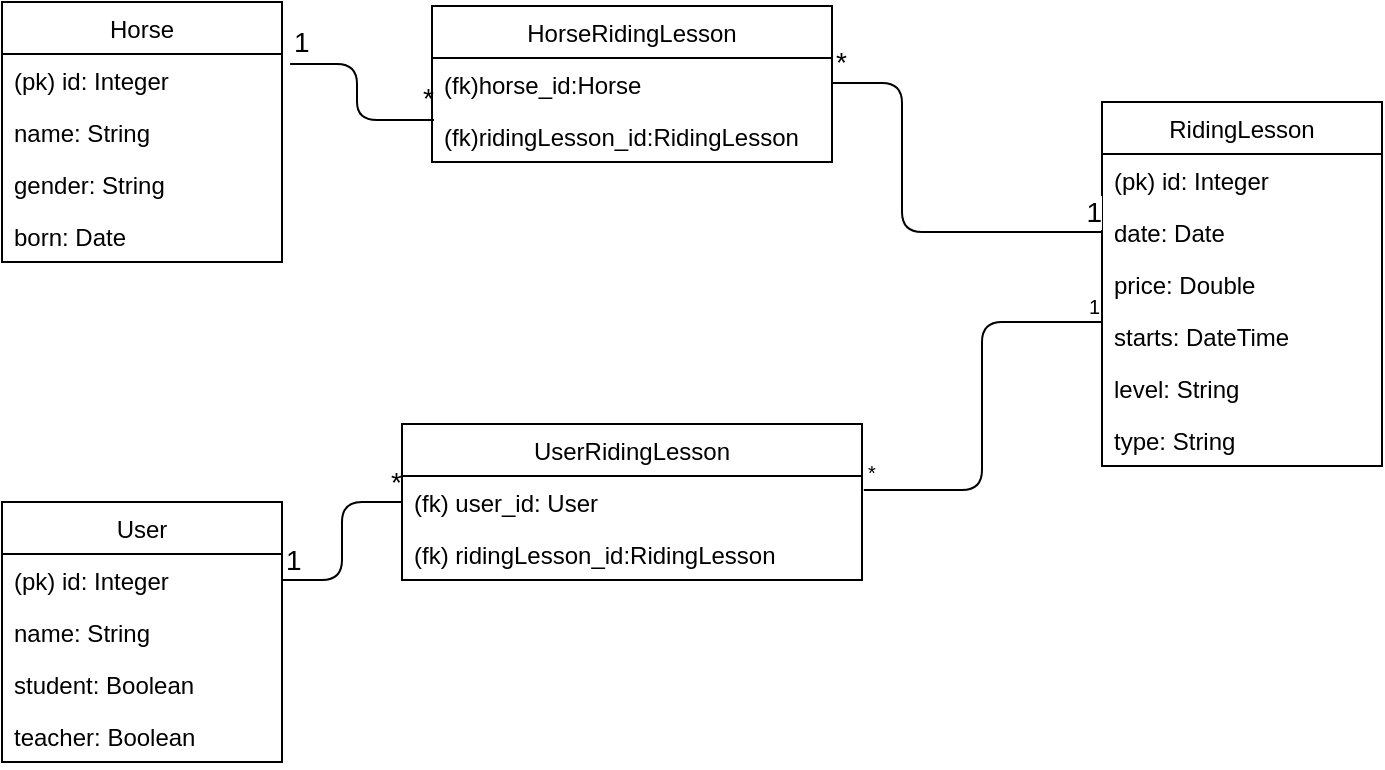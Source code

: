 <mxfile version="12.2.2" type="device" pages="1"><diagram id="0kUDJP9Dhow7Rr0g0vtq" name="Page-1"><mxGraphModel dx="801" dy="811" grid="1" gridSize="10" guides="1" tooltips="1" connect="1" arrows="1" fold="1" page="1" pageScale="1" pageWidth="827" pageHeight="1169" math="0" shadow="0"><root><mxCell id="0"/><mxCell id="1" parent="0"/><mxCell id="8sRZ-CtRjhb6g2Knw_R--1" value="Horse" style="swimlane;fontStyle=0;childLayout=stackLayout;horizontal=1;startSize=26;fillColor=none;horizontalStack=0;resizeParent=1;resizeParentMax=0;resizeLast=0;collapsible=1;marginBottom=0;" vertex="1" parent="1"><mxGeometry x="90" y="110" width="140" height="130" as="geometry"/></mxCell><mxCell id="8sRZ-CtRjhb6g2Knw_R--2" value="(pk) id: Integer" style="text;strokeColor=none;fillColor=none;align=left;verticalAlign=top;spacingLeft=4;spacingRight=4;overflow=hidden;rotatable=0;points=[[0,0.5],[1,0.5]];portConstraint=eastwest;" vertex="1" parent="8sRZ-CtRjhb6g2Knw_R--1"><mxGeometry y="26" width="140" height="26" as="geometry"/></mxCell><mxCell id="8sRZ-CtRjhb6g2Knw_R--3" value="name: String" style="text;strokeColor=none;fillColor=none;align=left;verticalAlign=top;spacingLeft=4;spacingRight=4;overflow=hidden;rotatable=0;points=[[0,0.5],[1,0.5]];portConstraint=eastwest;" vertex="1" parent="8sRZ-CtRjhb6g2Knw_R--1"><mxGeometry y="52" width="140" height="26" as="geometry"/></mxCell><mxCell id="8sRZ-CtRjhb6g2Knw_R--4" value="gender: String" style="text;strokeColor=none;fillColor=none;align=left;verticalAlign=top;spacingLeft=4;spacingRight=4;overflow=hidden;rotatable=0;points=[[0,0.5],[1,0.5]];portConstraint=eastwest;" vertex="1" parent="8sRZ-CtRjhb6g2Knw_R--1"><mxGeometry y="78" width="140" height="26" as="geometry"/></mxCell><mxCell id="8sRZ-CtRjhb6g2Knw_R--5" value="born: Date" style="text;strokeColor=none;fillColor=none;align=left;verticalAlign=top;spacingLeft=4;spacingRight=4;overflow=hidden;rotatable=0;points=[[0,0.5],[1,0.5]];portConstraint=eastwest;" vertex="1" parent="8sRZ-CtRjhb6g2Knw_R--1"><mxGeometry y="104" width="140" height="26" as="geometry"/></mxCell><mxCell id="8sRZ-CtRjhb6g2Knw_R--6" value="User" style="swimlane;fontStyle=0;childLayout=stackLayout;horizontal=1;startSize=26;fillColor=none;horizontalStack=0;resizeParent=1;resizeParentMax=0;resizeLast=0;collapsible=1;marginBottom=0;" vertex="1" parent="1"><mxGeometry x="90" y="360" width="140" height="130" as="geometry"/></mxCell><mxCell id="8sRZ-CtRjhb6g2Knw_R--7" value="(pk) id: Integer" style="text;strokeColor=none;fillColor=none;align=left;verticalAlign=top;spacingLeft=4;spacingRight=4;overflow=hidden;rotatable=0;points=[[0,0.5],[1,0.5]];portConstraint=eastwest;" vertex="1" parent="8sRZ-CtRjhb6g2Knw_R--6"><mxGeometry y="26" width="140" height="26" as="geometry"/></mxCell><mxCell id="8sRZ-CtRjhb6g2Knw_R--8" value="name: String" style="text;strokeColor=none;fillColor=none;align=left;verticalAlign=top;spacingLeft=4;spacingRight=4;overflow=hidden;rotatable=0;points=[[0,0.5],[1,0.5]];portConstraint=eastwest;" vertex="1" parent="8sRZ-CtRjhb6g2Knw_R--6"><mxGeometry y="52" width="140" height="26" as="geometry"/></mxCell><mxCell id="8sRZ-CtRjhb6g2Knw_R--21" value="student: Boolean" style="text;strokeColor=none;fillColor=none;align=left;verticalAlign=top;spacingLeft=4;spacingRight=4;overflow=hidden;rotatable=0;points=[[0,0.5],[1,0.5]];portConstraint=eastwest;" vertex="1" parent="8sRZ-CtRjhb6g2Knw_R--6"><mxGeometry y="78" width="140" height="26" as="geometry"/></mxCell><mxCell id="8sRZ-CtRjhb6g2Knw_R--22" value="teacher: Boolean" style="text;strokeColor=none;fillColor=none;align=left;verticalAlign=top;spacingLeft=4;spacingRight=4;overflow=hidden;rotatable=0;points=[[0,0.5],[1,0.5]];portConstraint=eastwest;" vertex="1" parent="8sRZ-CtRjhb6g2Knw_R--6"><mxGeometry y="104" width="140" height="26" as="geometry"/></mxCell><mxCell id="8sRZ-CtRjhb6g2Knw_R--10" value="RidingLesson" style="swimlane;fontStyle=0;childLayout=stackLayout;horizontal=1;startSize=26;fillColor=none;horizontalStack=0;resizeParent=1;resizeParentMax=0;resizeLast=0;collapsible=1;marginBottom=0;" vertex="1" parent="1"><mxGeometry x="640" y="160" width="140" height="182" as="geometry"/></mxCell><mxCell id="8sRZ-CtRjhb6g2Knw_R--11" value="(pk) id: Integer" style="text;strokeColor=none;fillColor=none;align=left;verticalAlign=top;spacingLeft=4;spacingRight=4;overflow=hidden;rotatable=0;points=[[0,0.5],[1,0.5]];portConstraint=eastwest;" vertex="1" parent="8sRZ-CtRjhb6g2Knw_R--10"><mxGeometry y="26" width="140" height="26" as="geometry"/></mxCell><mxCell id="8sRZ-CtRjhb6g2Knw_R--12" value="date: Date" style="text;strokeColor=none;fillColor=none;align=left;verticalAlign=top;spacingLeft=4;spacingRight=4;overflow=hidden;rotatable=0;points=[[0,0.5],[1,0.5]];portConstraint=eastwest;" vertex="1" parent="8sRZ-CtRjhb6g2Knw_R--10"><mxGeometry y="52" width="140" height="26" as="geometry"/></mxCell><mxCell id="8sRZ-CtRjhb6g2Knw_R--13" value="price: Double" style="text;strokeColor=none;fillColor=none;align=left;verticalAlign=top;spacingLeft=4;spacingRight=4;overflow=hidden;rotatable=0;points=[[0,0.5],[1,0.5]];portConstraint=eastwest;" vertex="1" parent="8sRZ-CtRjhb6g2Knw_R--10"><mxGeometry y="78" width="140" height="26" as="geometry"/></mxCell><mxCell id="8sRZ-CtRjhb6g2Knw_R--14" value="starts: DateTime" style="text;strokeColor=none;fillColor=none;align=left;verticalAlign=top;spacingLeft=4;spacingRight=4;overflow=hidden;rotatable=0;points=[[0,0.5],[1,0.5]];portConstraint=eastwest;" vertex="1" parent="8sRZ-CtRjhb6g2Knw_R--10"><mxGeometry y="104" width="140" height="26" as="geometry"/></mxCell><mxCell id="8sRZ-CtRjhb6g2Knw_R--24" value="level: String" style="text;strokeColor=none;fillColor=none;align=left;verticalAlign=top;spacingLeft=4;spacingRight=4;overflow=hidden;rotatable=0;points=[[0,0.5],[1,0.5]];portConstraint=eastwest;" vertex="1" parent="8sRZ-CtRjhb6g2Knw_R--10"><mxGeometry y="130" width="140" height="26" as="geometry"/></mxCell><mxCell id="8sRZ-CtRjhb6g2Knw_R--23" value="type: String" style="text;strokeColor=none;fillColor=none;align=left;verticalAlign=top;spacingLeft=4;spacingRight=4;overflow=hidden;rotatable=0;points=[[0,0.5],[1,0.5]];portConstraint=eastwest;" vertex="1" parent="8sRZ-CtRjhb6g2Knw_R--10"><mxGeometry y="156" width="140" height="26" as="geometry"/></mxCell><mxCell id="8sRZ-CtRjhb6g2Knw_R--15" value="" style="endArrow=none;html=1;edgeStyle=orthogonalEdgeStyle;entryX=0;entryY=0.5;entryDx=0;entryDy=0;exitX=1;exitY=0.5;exitDx=0;exitDy=0;" edge="1" parent="1" source="8sRZ-CtRjhb6g2Knw_R--7" target="8sRZ-CtRjhb6g2Knw_R--26"><mxGeometry relative="1" as="geometry"><mxPoint x="90" y="460" as="sourcePoint"/><mxPoint x="250" y="460" as="targetPoint"/></mxGeometry></mxCell><mxCell id="8sRZ-CtRjhb6g2Knw_R--16" value="&lt;font style=&quot;font-size: 14px&quot;&gt;1&lt;/font&gt;" style="resizable=0;html=1;align=left;verticalAlign=bottom;labelBackgroundColor=#ffffff;fontSize=10;" connectable="0" vertex="1" parent="8sRZ-CtRjhb6g2Knw_R--15"><mxGeometry x="-1" relative="1" as="geometry"/></mxCell><mxCell id="8sRZ-CtRjhb6g2Knw_R--17" value="&lt;font style=&quot;font-size: 14px&quot;&gt;*&lt;/font&gt;" style="resizable=0;html=1;align=right;verticalAlign=bottom;labelBackgroundColor=#ffffff;fontSize=10;" connectable="0" vertex="1" parent="8sRZ-CtRjhb6g2Knw_R--15"><mxGeometry x="1" relative="1" as="geometry"/></mxCell><mxCell id="8sRZ-CtRjhb6g2Knw_R--18" value="" style="endArrow=none;html=1;edgeStyle=orthogonalEdgeStyle;exitX=1.029;exitY=0.192;exitDx=0;exitDy=0;exitPerimeter=0;entryX=0.005;entryY=0.192;entryDx=0;entryDy=0;entryPerimeter=0;" edge="1" parent="1" source="8sRZ-CtRjhb6g2Knw_R--2" target="8sRZ-CtRjhb6g2Knw_R--31"><mxGeometry relative="1" as="geometry"><mxPoint x="90" y="460" as="sourcePoint"/><mxPoint x="340" y="170" as="targetPoint"/></mxGeometry></mxCell><mxCell id="8sRZ-CtRjhb6g2Knw_R--19" value="&lt;font style=&quot;font-size: 14px&quot;&gt;1&lt;/font&gt;" style="resizable=0;html=1;align=left;verticalAlign=bottom;labelBackgroundColor=#ffffff;fontSize=10;" connectable="0" vertex="1" parent="8sRZ-CtRjhb6g2Knw_R--18"><mxGeometry x="-1" relative="1" as="geometry"/></mxCell><mxCell id="8sRZ-CtRjhb6g2Knw_R--20" value="&lt;font style=&quot;font-size: 14px&quot;&gt;*&lt;/font&gt;" style="resizable=0;html=1;align=right;verticalAlign=bottom;labelBackgroundColor=#ffffff;fontSize=10;" connectable="0" vertex="1" parent="8sRZ-CtRjhb6g2Knw_R--18"><mxGeometry x="1" relative="1" as="geometry"/></mxCell><mxCell id="8sRZ-CtRjhb6g2Knw_R--25" value="UserRidingLesson" style="swimlane;fontStyle=0;childLayout=stackLayout;horizontal=1;startSize=26;fillColor=none;horizontalStack=0;resizeParent=1;resizeParentMax=0;resizeLast=0;collapsible=1;marginBottom=0;" vertex="1" parent="1"><mxGeometry x="290" y="321" width="230" height="78" as="geometry"/></mxCell><mxCell id="8sRZ-CtRjhb6g2Knw_R--26" value="(fk) user_id: User" style="text;strokeColor=none;fillColor=none;align=left;verticalAlign=top;spacingLeft=4;spacingRight=4;overflow=hidden;rotatable=0;points=[[0,0.5],[1,0.5]];portConstraint=eastwest;" vertex="1" parent="8sRZ-CtRjhb6g2Knw_R--25"><mxGeometry y="26" width="230" height="26" as="geometry"/></mxCell><mxCell id="8sRZ-CtRjhb6g2Knw_R--27" value="(fk) ridingLesson_id:RidingLesson" style="text;strokeColor=none;fillColor=none;align=left;verticalAlign=top;spacingLeft=4;spacingRight=4;overflow=hidden;rotatable=0;points=[[0,0.5],[1,0.5]];portConstraint=eastwest;" vertex="1" parent="8sRZ-CtRjhb6g2Knw_R--25"><mxGeometry y="52" width="230" height="26" as="geometry"/></mxCell><mxCell id="8sRZ-CtRjhb6g2Knw_R--29" value="HorseRidingLesson" style="swimlane;fontStyle=0;childLayout=stackLayout;horizontal=1;startSize=26;fillColor=none;horizontalStack=0;resizeParent=1;resizeParentMax=0;resizeLast=0;collapsible=1;marginBottom=0;" vertex="1" parent="1"><mxGeometry x="305" y="112" width="200" height="78" as="geometry"/></mxCell><mxCell id="8sRZ-CtRjhb6g2Knw_R--30" value="(fk)horse_id:Horse" style="text;strokeColor=none;fillColor=none;align=left;verticalAlign=top;spacingLeft=4;spacingRight=4;overflow=hidden;rotatable=0;points=[[0,0.5],[1,0.5]];portConstraint=eastwest;" vertex="1" parent="8sRZ-CtRjhb6g2Knw_R--29"><mxGeometry y="26" width="200" height="26" as="geometry"/></mxCell><mxCell id="8sRZ-CtRjhb6g2Knw_R--31" value="(fk)ridingLesson_id:RidingLesson" style="text;strokeColor=none;fillColor=none;align=left;verticalAlign=top;spacingLeft=4;spacingRight=4;overflow=hidden;rotatable=0;points=[[0,0.5],[1,0.5]];portConstraint=eastwest;" vertex="1" parent="8sRZ-CtRjhb6g2Knw_R--29"><mxGeometry y="52" width="200" height="26" as="geometry"/></mxCell><mxCell id="8sRZ-CtRjhb6g2Knw_R--37" value="" style="endArrow=none;html=1;edgeStyle=orthogonalEdgeStyle;entryX=0;entryY=0.5;entryDx=0;entryDy=0;" edge="1" parent="1" target="8sRZ-CtRjhb6g2Knw_R--12"><mxGeometry relative="1" as="geometry"><mxPoint x="505" y="150.5" as="sourcePoint"/><mxPoint x="665" y="150.5" as="targetPoint"/><Array as="points"><mxPoint x="540" y="151"/><mxPoint x="540" y="225"/></Array></mxGeometry></mxCell><mxCell id="8sRZ-CtRjhb6g2Knw_R--38" value="&lt;font style=&quot;font-size: 14px&quot;&gt;*&lt;/font&gt;" style="resizable=0;html=1;align=left;verticalAlign=bottom;labelBackgroundColor=#ffffff;fontSize=10;" connectable="0" vertex="1" parent="8sRZ-CtRjhb6g2Knw_R--37"><mxGeometry x="-1" relative="1" as="geometry"/></mxCell><mxCell id="8sRZ-CtRjhb6g2Knw_R--39" value="&lt;font style=&quot;font-size: 14px&quot;&gt;1&lt;/font&gt;" style="resizable=0;html=1;align=right;verticalAlign=bottom;labelBackgroundColor=#ffffff;fontSize=10;" connectable="0" vertex="1" parent="8sRZ-CtRjhb6g2Knw_R--37"><mxGeometry x="1" relative="1" as="geometry"/></mxCell><mxCell id="8sRZ-CtRjhb6g2Knw_R--44" value="" style="endArrow=none;html=1;edgeStyle=orthogonalEdgeStyle;entryX=0;entryY=0.231;entryDx=0;entryDy=0;entryPerimeter=0;exitX=1.004;exitY=0.269;exitDx=0;exitDy=0;exitPerimeter=0;" edge="1" parent="1" source="8sRZ-CtRjhb6g2Knw_R--26" target="8sRZ-CtRjhb6g2Knw_R--14"><mxGeometry relative="1" as="geometry"><mxPoint x="90" y="510" as="sourcePoint"/><mxPoint x="250" y="510" as="targetPoint"/></mxGeometry></mxCell><mxCell id="8sRZ-CtRjhb6g2Knw_R--45" value="*" style="resizable=0;html=1;align=left;verticalAlign=bottom;labelBackgroundColor=#ffffff;fontSize=10;" connectable="0" vertex="1" parent="8sRZ-CtRjhb6g2Knw_R--44"><mxGeometry x="-1" relative="1" as="geometry"/></mxCell><mxCell id="8sRZ-CtRjhb6g2Knw_R--46" value="1" style="resizable=0;html=1;align=right;verticalAlign=bottom;labelBackgroundColor=#ffffff;fontSize=10;" connectable="0" vertex="1" parent="8sRZ-CtRjhb6g2Knw_R--44"><mxGeometry x="1" relative="1" as="geometry"/></mxCell></root></mxGraphModel></diagram></mxfile>